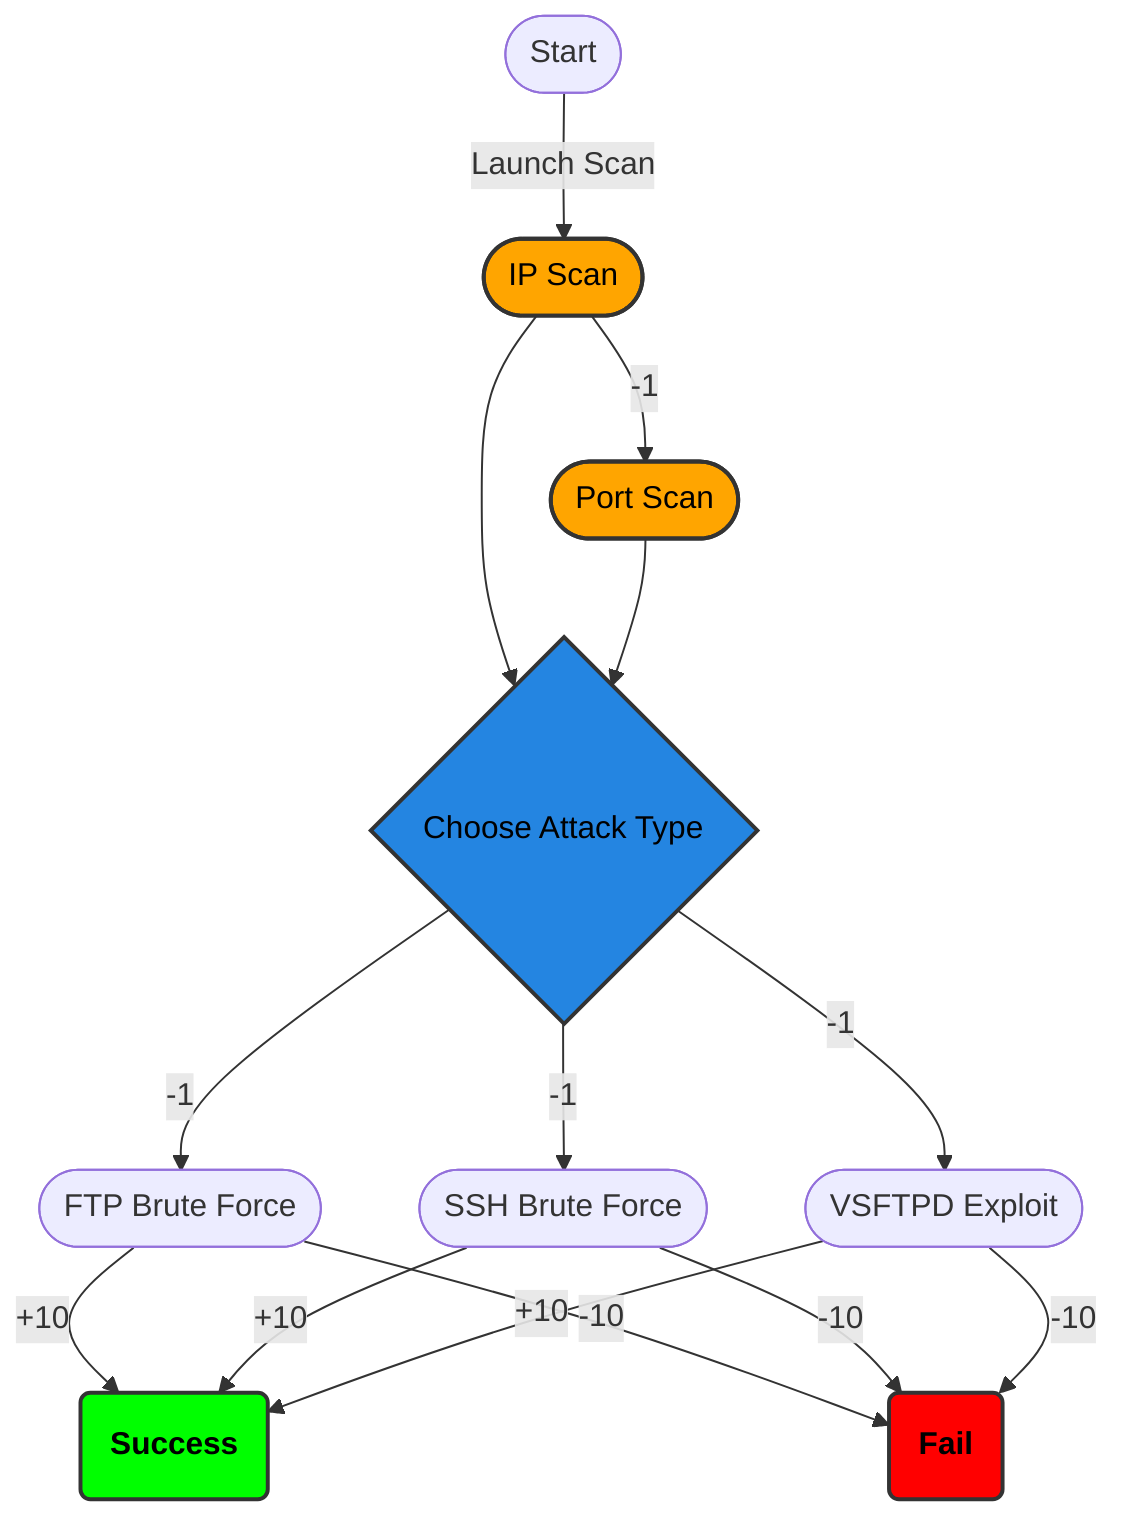 flowchart TD
    A([Start]) -->|Launch Scan| B([IP Scan])
    B -->|-1| C([Port Scan])
    B --> D{Choose Attack Type}
    C --> D

    %% Attack part
    D -->|-1| E1([FTP Brute Force])
    D -->|-1| E2([SSH Brute Force])
    D -->|-1| E3([VSFTPD Exploit])

    E1 -->|+10| G1(<b>Success</b>)
    E2 -->|+10| G1
    E3 -->|+10| G1
    E1 -->|-10| G2(<b>Fail</b>)
    E2 -->|-10| G2
    E3 -->|-10| G2

    %% Coloring the nodes
    style B fill:#FFA500,color:#000000,stroke:#333,stroke-width:2px
    style C fill:#FFA500,color:#000000,stroke:#333,stroke-width:2px
    style D fill:#2485e1,color:#000000,stroke:#333,stroke-width:2px
    style G1 fill:#00FF00,color:#000000,stroke:#333,stroke-width:2px
    style G2 fill:#FF0000,color:#000000,stroke:#333,stroke-width:2px